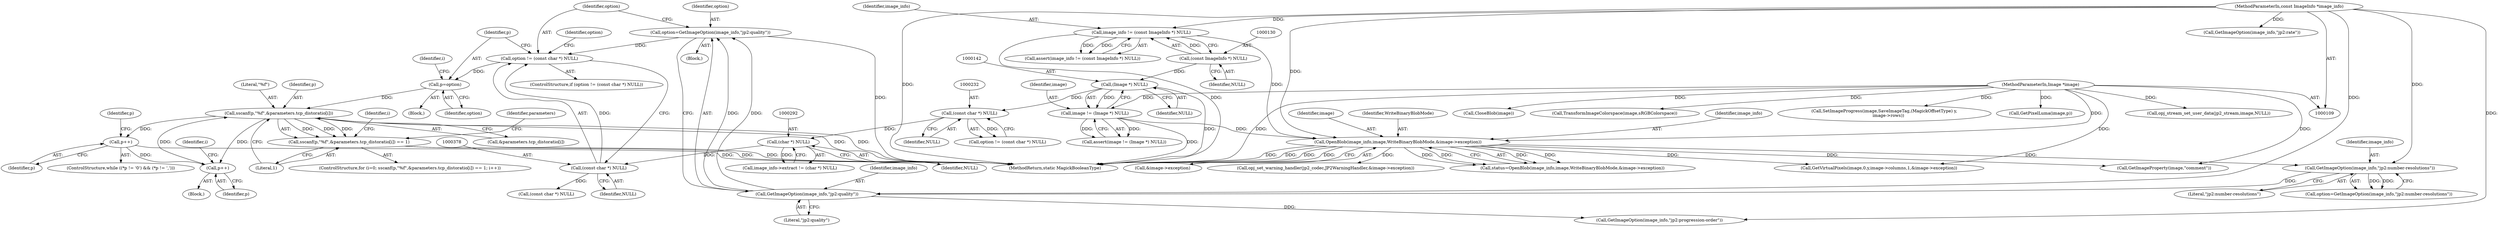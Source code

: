 digraph "0_ImageMagick_3d5ac8c20846871f1eb3068b65f93da7cd33bfd0_0@API" {
"1000390" [label="(Call,sscanf(p,\"%f\",&parameters.tcp_distoratio[i]))"];
"1000382" [label="(Call,p=option)"];
"1000375" [label="(Call,option != (const char *) NULL)"];
"1000369" [label="(Call,option=GetImageOption(image_info,\"jp2:quality\"))"];
"1000371" [label="(Call,GetImageOption(image_info,\"jp2:quality\"))"];
"1000225" [label="(Call,GetImageOption(image_info,\"jp2:number-resolutions\"))"];
"1000167" [label="(Call,OpenBlob(image_info,image,WriteBinaryBlobMode,&image->exception))"];
"1000127" [label="(Call,image_info != (const ImageInfo *) NULL)"];
"1000110" [label="(MethodParameterIn,const ImageInfo *image_info)"];
"1000129" [label="(Call,(const ImageInfo *) NULL)"];
"1000139" [label="(Call,image != (Image *) NULL)"];
"1000111" [label="(MethodParameterIn,Image *image)"];
"1000141" [label="(Call,(Image *) NULL)"];
"1000377" [label="(Call,(const char *) NULL)"];
"1000291" [label="(Call,(char *) NULL)"];
"1000231" [label="(Call,(const char *) NULL)"];
"1000426" [label="(Call,p++)"];
"1000390" [label="(Call,sscanf(p,\"%f\",&parameters.tcp_distoratio[i]))"];
"1000418" [label="(Call,p++)"];
"1000389" [label="(Call,sscanf(p,\"%f\",&parameters.tcp_distoratio[i]) == 1)"];
"1000402" [label="(Block,)"];
"1000408" [label="(ControlStructure,while ((*p != '\0') && (*p != ',')))"];
"1000112" [label="(Block,)"];
"1001239" [label="(Call,opj_stream_set_user_data(jp2_stream,image,NULL))"];
"1000374" [label="(ControlStructure,if (option != (const char *) NULL))"];
"1000391" [label="(Identifier,p)"];
"1000126" [label="(Call,assert(image_info != (const ImageInfo *) NULL))"];
"1000371" [label="(Call,GetImageOption(image_info,\"jp2:quality\"))"];
"1000131" [label="(Identifier,NULL)"];
"1000379" [label="(Identifier,NULL)"];
"1000171" [label="(Call,&image->exception)"];
"1001299" [label="(MethodReturn,static MagickBooleanType)"];
"1000370" [label="(Identifier,option)"];
"1000129" [label="(Call,(const ImageInfo *) NULL)"];
"1000412" [label="(Identifier,p)"];
"1000127" [label="(Call,image_info != (const ImageInfo *) NULL)"];
"1000225" [label="(Call,GetImageOption(image_info,\"jp2:number-resolutions\"))"];
"1000223" [label="(Call,option=GetImageOption(image_info,\"jp2:number-resolutions\"))"];
"1000141" [label="(Call,(Image *) NULL)"];
"1000138" [label="(Call,assert(image != (Image *) NULL))"];
"1000233" [label="(Identifier,NULL)"];
"1000389" [label="(Call,sscanf(p,\"%f\",&parameters.tcp_distoratio[i]) == 1)"];
"1000392" [label="(Literal,\"%f\")"];
"1000377" [label="(Call,(const char *) NULL)"];
"1000227" [label="(Literal,\"jp2:number-resolutions\")"];
"1000401" [label="(Identifier,i)"];
"1000383" [label="(Identifier,p)"];
"1000393" [label="(Call,&parameters.tcp_distoratio[i])"];
"1000110" [label="(MethodParameterIn,const ImageInfo *image_info)"];
"1000373" [label="(Literal,\"jp2:quality\")"];
"1000169" [label="(Identifier,image)"];
"1000419" [label="(Identifier,p)"];
"1000372" [label="(Identifier,image_info)"];
"1000375" [label="(Call,option != (const char *) NULL)"];
"1000140" [label="(Identifier,image)"];
"1000603" [label="(Call,GetImageProperty(image,\"comment\"))"];
"1000291" [label="(Call,(char *) NULL)"];
"1000287" [label="(Call,image_info->extract != (char *) NULL)"];
"1001295" [label="(Call,CloseBlob(image))"];
"1000418" [label="(Call,p++)"];
"1000376" [label="(Identifier,option)"];
"1001203" [label="(Call,opj_set_warning_handler(jp2_codec,JP2WarningHandler,&image->exception))"];
"1000380" [label="(Block,)"];
"1000165" [label="(Call,status=OpenBlob(image_info,image,WriteBinaryBlobMode,&image->exception))"];
"1000659" [label="(Call,TransformImageColorspace(image,sRGBColorspace))"];
"1000226" [label="(Identifier,image_info)"];
"1000959" [label="(Call,GetVirtualPixels(image,0,y,image->columns,1,&image->exception))"];
"1000229" [label="(Call,option != (const char *) NULL)"];
"1000405" [label="(Identifier,i)"];
"1000293" [label="(Identifier,NULL)"];
"1000384" [label="(Identifier,option)"];
"1000427" [label="(Identifier,p)"];
"1000167" [label="(Call,OpenBlob(image_info,image,WriteBinaryBlobMode,&image->exception))"];
"1000170" [label="(Identifier,WriteBinaryBlobMode)"];
"1000390" [label="(Call,sscanf(p,\"%f\",&parameters.tcp_distoratio[i]))"];
"1000509" [label="(Call,GetImageOption(image_info,\"jp2:rate\"))"];
"1000399" [label="(Literal,1)"];
"1001159" [label="(Call,SetImageProgress(image,SaveImageTag,(MagickOffsetType) y,\n      image->rows))"];
"1000426" [label="(Call,p++)"];
"1000387" [label="(Identifier,i)"];
"1000168" [label="(Identifier,image_info)"];
"1000111" [label="(MethodParameterIn,Image *image)"];
"1000369" [label="(Call,option=GetImageOption(image_info,\"jp2:quality\"))"];
"1000442" [label="(Call,GetImageOption(image_info,\"jp2:progression-order\"))"];
"1001081" [label="(Call,GetPixelLuma(image,p))"];
"1000139" [label="(Call,image != (Image *) NULL)"];
"1000430" [label="(Identifier,parameters)"];
"1000382" [label="(Call,p=option)"];
"1000231" [label="(Call,(const char *) NULL)"];
"1000441" [label="(Identifier,option)"];
"1000448" [label="(Call,(const char *) NULL)"];
"1000128" [label="(Identifier,image_info)"];
"1000143" [label="(Identifier,NULL)"];
"1000385" [label="(ControlStructure,for (i=0; sscanf(p,\"%f\",&parameters.tcp_distoratio[i]) == 1; i++))"];
"1000390" -> "1000389"  [label="AST: "];
"1000390" -> "1000393"  [label="CFG: "];
"1000391" -> "1000390"  [label="AST: "];
"1000392" -> "1000390"  [label="AST: "];
"1000393" -> "1000390"  [label="AST: "];
"1000399" -> "1000390"  [label="CFG: "];
"1000390" -> "1001299"  [label="DDG: "];
"1000390" -> "1001299"  [label="DDG: "];
"1000390" -> "1000389"  [label="DDG: "];
"1000390" -> "1000389"  [label="DDG: "];
"1000390" -> "1000389"  [label="DDG: "];
"1000382" -> "1000390"  [label="DDG: "];
"1000426" -> "1000390"  [label="DDG: "];
"1000390" -> "1000418"  [label="DDG: "];
"1000390" -> "1000426"  [label="DDG: "];
"1000382" -> "1000380"  [label="AST: "];
"1000382" -> "1000384"  [label="CFG: "];
"1000383" -> "1000382"  [label="AST: "];
"1000384" -> "1000382"  [label="AST: "];
"1000387" -> "1000382"  [label="CFG: "];
"1000375" -> "1000382"  [label="DDG: "];
"1000375" -> "1000374"  [label="AST: "];
"1000375" -> "1000377"  [label="CFG: "];
"1000376" -> "1000375"  [label="AST: "];
"1000377" -> "1000375"  [label="AST: "];
"1000383" -> "1000375"  [label="CFG: "];
"1000441" -> "1000375"  [label="CFG: "];
"1000369" -> "1000375"  [label="DDG: "];
"1000377" -> "1000375"  [label="DDG: "];
"1000369" -> "1000112"  [label="AST: "];
"1000369" -> "1000371"  [label="CFG: "];
"1000370" -> "1000369"  [label="AST: "];
"1000371" -> "1000369"  [label="AST: "];
"1000376" -> "1000369"  [label="CFG: "];
"1000369" -> "1001299"  [label="DDG: "];
"1000371" -> "1000369"  [label="DDG: "];
"1000371" -> "1000369"  [label="DDG: "];
"1000371" -> "1000373"  [label="CFG: "];
"1000372" -> "1000371"  [label="AST: "];
"1000373" -> "1000371"  [label="AST: "];
"1000225" -> "1000371"  [label="DDG: "];
"1000110" -> "1000371"  [label="DDG: "];
"1000371" -> "1000442"  [label="DDG: "];
"1000225" -> "1000223"  [label="AST: "];
"1000225" -> "1000227"  [label="CFG: "];
"1000226" -> "1000225"  [label="AST: "];
"1000227" -> "1000225"  [label="AST: "];
"1000223" -> "1000225"  [label="CFG: "];
"1000225" -> "1000223"  [label="DDG: "];
"1000225" -> "1000223"  [label="DDG: "];
"1000167" -> "1000225"  [label="DDG: "];
"1000110" -> "1000225"  [label="DDG: "];
"1000167" -> "1000165"  [label="AST: "];
"1000167" -> "1000171"  [label="CFG: "];
"1000168" -> "1000167"  [label="AST: "];
"1000169" -> "1000167"  [label="AST: "];
"1000170" -> "1000167"  [label="AST: "];
"1000171" -> "1000167"  [label="AST: "];
"1000165" -> "1000167"  [label="CFG: "];
"1000167" -> "1001299"  [label="DDG: "];
"1000167" -> "1001299"  [label="DDG: "];
"1000167" -> "1001299"  [label="DDG: "];
"1000167" -> "1001299"  [label="DDG: "];
"1000167" -> "1000165"  [label="DDG: "];
"1000167" -> "1000165"  [label="DDG: "];
"1000167" -> "1000165"  [label="DDG: "];
"1000167" -> "1000165"  [label="DDG: "];
"1000127" -> "1000167"  [label="DDG: "];
"1000110" -> "1000167"  [label="DDG: "];
"1000139" -> "1000167"  [label="DDG: "];
"1000111" -> "1000167"  [label="DDG: "];
"1000167" -> "1000603"  [label="DDG: "];
"1000167" -> "1000959"  [label="DDG: "];
"1000167" -> "1001203"  [label="DDG: "];
"1000127" -> "1000126"  [label="AST: "];
"1000127" -> "1000129"  [label="CFG: "];
"1000128" -> "1000127"  [label="AST: "];
"1000129" -> "1000127"  [label="AST: "];
"1000126" -> "1000127"  [label="CFG: "];
"1000127" -> "1001299"  [label="DDG: "];
"1000127" -> "1000126"  [label="DDG: "];
"1000127" -> "1000126"  [label="DDG: "];
"1000110" -> "1000127"  [label="DDG: "];
"1000129" -> "1000127"  [label="DDG: "];
"1000110" -> "1000109"  [label="AST: "];
"1000110" -> "1001299"  [label="DDG: "];
"1000110" -> "1000442"  [label="DDG: "];
"1000110" -> "1000509"  [label="DDG: "];
"1000129" -> "1000131"  [label="CFG: "];
"1000130" -> "1000129"  [label="AST: "];
"1000131" -> "1000129"  [label="AST: "];
"1000129" -> "1000141"  [label="DDG: "];
"1000139" -> "1000138"  [label="AST: "];
"1000139" -> "1000141"  [label="CFG: "];
"1000140" -> "1000139"  [label="AST: "];
"1000141" -> "1000139"  [label="AST: "];
"1000138" -> "1000139"  [label="CFG: "];
"1000139" -> "1001299"  [label="DDG: "];
"1000139" -> "1000138"  [label="DDG: "];
"1000139" -> "1000138"  [label="DDG: "];
"1000111" -> "1000139"  [label="DDG: "];
"1000141" -> "1000139"  [label="DDG: "];
"1000111" -> "1000109"  [label="AST: "];
"1000111" -> "1001299"  [label="DDG: "];
"1000111" -> "1000603"  [label="DDG: "];
"1000111" -> "1000659"  [label="DDG: "];
"1000111" -> "1000959"  [label="DDG: "];
"1000111" -> "1001081"  [label="DDG: "];
"1000111" -> "1001159"  [label="DDG: "];
"1000111" -> "1001239"  [label="DDG: "];
"1000111" -> "1001295"  [label="DDG: "];
"1000141" -> "1000143"  [label="CFG: "];
"1000142" -> "1000141"  [label="AST: "];
"1000143" -> "1000141"  [label="AST: "];
"1000141" -> "1001299"  [label="DDG: "];
"1000141" -> "1000231"  [label="DDG: "];
"1000377" -> "1000379"  [label="CFG: "];
"1000378" -> "1000377"  [label="AST: "];
"1000379" -> "1000377"  [label="AST: "];
"1000291" -> "1000377"  [label="DDG: "];
"1000377" -> "1000448"  [label="DDG: "];
"1000291" -> "1000287"  [label="AST: "];
"1000291" -> "1000293"  [label="CFG: "];
"1000292" -> "1000291"  [label="AST: "];
"1000293" -> "1000291"  [label="AST: "];
"1000287" -> "1000291"  [label="CFG: "];
"1000291" -> "1000287"  [label="DDG: "];
"1000231" -> "1000291"  [label="DDG: "];
"1000231" -> "1000229"  [label="AST: "];
"1000231" -> "1000233"  [label="CFG: "];
"1000232" -> "1000231"  [label="AST: "];
"1000233" -> "1000231"  [label="AST: "];
"1000229" -> "1000231"  [label="CFG: "];
"1000231" -> "1000229"  [label="DDG: "];
"1000426" -> "1000402"  [label="AST: "];
"1000426" -> "1000427"  [label="CFG: "];
"1000427" -> "1000426"  [label="AST: "];
"1000401" -> "1000426"  [label="CFG: "];
"1000418" -> "1000426"  [label="DDG: "];
"1000418" -> "1000408"  [label="AST: "];
"1000418" -> "1000419"  [label="CFG: "];
"1000419" -> "1000418"  [label="AST: "];
"1000412" -> "1000418"  [label="CFG: "];
"1000418" -> "1001299"  [label="DDG: "];
"1000389" -> "1000385"  [label="AST: "];
"1000389" -> "1000399"  [label="CFG: "];
"1000399" -> "1000389"  [label="AST: "];
"1000405" -> "1000389"  [label="CFG: "];
"1000430" -> "1000389"  [label="CFG: "];
"1000389" -> "1001299"  [label="DDG: "];
"1000389" -> "1001299"  [label="DDG: "];
}
